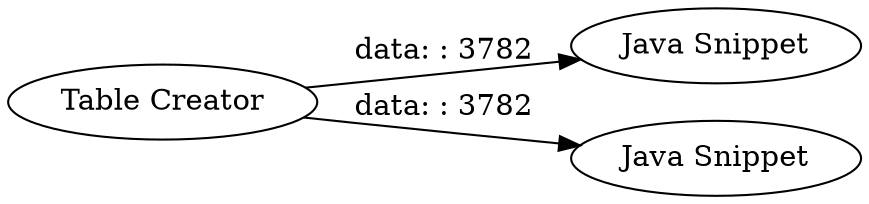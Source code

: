 digraph {
	"5118356605817340013_20" [label="Table Creator"]
	"5118356605817340013_23" [label="Java Snippet"]
	"5118356605817340013_24" [label="Java Snippet"]
	"5118356605817340013_20" -> "5118356605817340013_23" [label="data: : 3782"]
	"5118356605817340013_20" -> "5118356605817340013_24" [label="data: : 3782"]
	rankdir=LR
}
